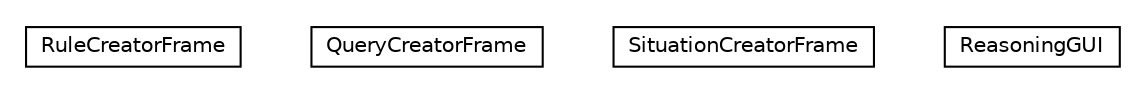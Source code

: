 #!/usr/local/bin/dot
#
# Class diagram 
# Generated by UMLGraph version R5_6-24-gf6e263 (http://www.umlgraph.org/)
#

digraph G {
	edge [fontname="Helvetica",fontsize=10,labelfontname="Helvetica",labelfontsize=10];
	node [fontname="Helvetica",fontsize=10,shape=plaintext];
	nodesep=0.25;
	ranksep=0.5;
	// org.universAAL.samples.context.reasoner.client.gui.RuleCreatorFrame
	c4734 [label=<<table title="org.universAAL.samples.context.reasoner.client.gui.RuleCreatorFrame" border="0" cellborder="1" cellspacing="0" cellpadding="2" port="p" href="./RuleCreatorFrame.html">
		<tr><td><table border="0" cellspacing="0" cellpadding="1">
<tr><td align="center" balign="center"> RuleCreatorFrame </td></tr>
		</table></td></tr>
		</table>>, URL="./RuleCreatorFrame.html", fontname="Helvetica", fontcolor="black", fontsize=10.0];
	// org.universAAL.samples.context.reasoner.client.gui.QueryCreatorFrame
	c4735 [label=<<table title="org.universAAL.samples.context.reasoner.client.gui.QueryCreatorFrame" border="0" cellborder="1" cellspacing="0" cellpadding="2" port="p" href="./QueryCreatorFrame.html">
		<tr><td><table border="0" cellspacing="0" cellpadding="1">
<tr><td align="center" balign="center"> QueryCreatorFrame </td></tr>
		</table></td></tr>
		</table>>, URL="./QueryCreatorFrame.html", fontname="Helvetica", fontcolor="black", fontsize=10.0];
	// org.universAAL.samples.context.reasoner.client.gui.SituationCreatorFrame
	c4736 [label=<<table title="org.universAAL.samples.context.reasoner.client.gui.SituationCreatorFrame" border="0" cellborder="1" cellspacing="0" cellpadding="2" port="p" href="./SituationCreatorFrame.html">
		<tr><td><table border="0" cellspacing="0" cellpadding="1">
<tr><td align="center" balign="center"> SituationCreatorFrame </td></tr>
		</table></td></tr>
		</table>>, URL="./SituationCreatorFrame.html", fontname="Helvetica", fontcolor="black", fontsize=10.0];
	// org.universAAL.samples.context.reasoner.client.gui.ReasoningGUI
	c4737 [label=<<table title="org.universAAL.samples.context.reasoner.client.gui.ReasoningGUI" border="0" cellborder="1" cellspacing="0" cellpadding="2" port="p" href="./ReasoningGUI.html">
		<tr><td><table border="0" cellspacing="0" cellpadding="1">
<tr><td align="center" balign="center"> ReasoningGUI </td></tr>
		</table></td></tr>
		</table>>, URL="./ReasoningGUI.html", fontname="Helvetica", fontcolor="black", fontsize=10.0];
}

